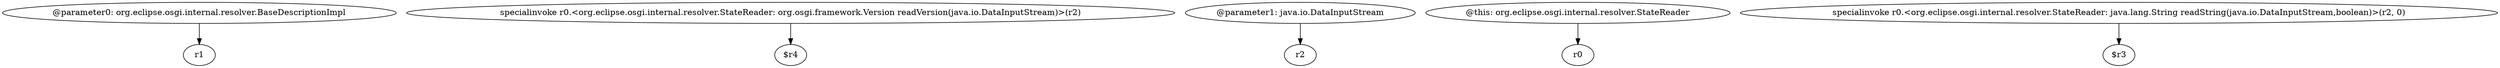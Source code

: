 digraph g {
0[label="@parameter0: org.eclipse.osgi.internal.resolver.BaseDescriptionImpl"]
1[label="r1"]
0->1[label=""]
2[label="specialinvoke r0.<org.eclipse.osgi.internal.resolver.StateReader: org.osgi.framework.Version readVersion(java.io.DataInputStream)>(r2)"]
3[label="$r4"]
2->3[label=""]
4[label="@parameter1: java.io.DataInputStream"]
5[label="r2"]
4->5[label=""]
6[label="@this: org.eclipse.osgi.internal.resolver.StateReader"]
7[label="r0"]
6->7[label=""]
8[label="specialinvoke r0.<org.eclipse.osgi.internal.resolver.StateReader: java.lang.String readString(java.io.DataInputStream,boolean)>(r2, 0)"]
9[label="$r3"]
8->9[label=""]
}